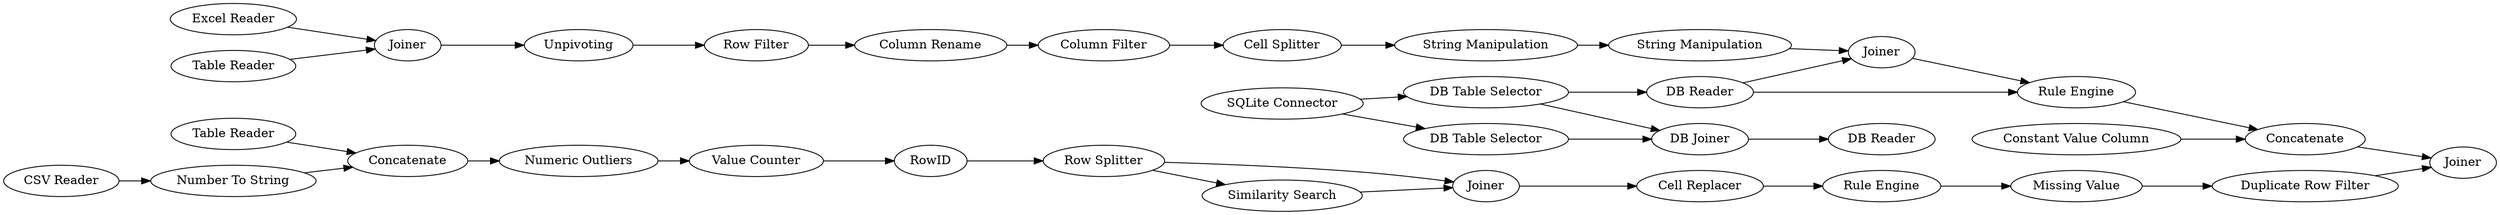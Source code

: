 digraph {
	"-8517286457218549204_291" [label="Value Counter"]
	"-8517286457218549204_308" [label=Joiner]
	"8010341997973758643_279" [label="DB Table Selector"]
	"-1666973825515169204_302" [label="Table Reader"]
	"2758980517984554935_195" [label="Column Rename"]
	"-4099207208448014177_290" [label="Excel Reader"]
	"8010341997973758643_283" [label="DB Reader"]
	"8010341997973758643_281" [label="DB Joiner"]
	"2758980517984554935_221" [label="Column Filter"]
	"6792772338975209250_301" [label="Rule Engine"]
	"-1666973825515169204_300" [label="Number To String"]
	"6792772338975209250_269" [label="Numeric Outliers"]
	"-1637556099221403158_232" [label="Rule Engine"]
	"-7501214047461469661_161" [label="Cell Splitter"]
	"8383939464343420688_320" [label=Joiner]
	"-1637556099221403158_231" [label="Constant Value Column"]
	"6792772338975209250_276" [label="Missing Value"]
	"-4099207208448014177_292" [label=Joiner]
	"-8517286457218549204_293" [label=RowID]
	"8010341997973758643_280" [label="DB Table Selector"]
	"-4099207208448014177_291" [label="Table Reader"]
	"-7501214047461469661_312" [label="String Manipulation"]
	"-1666973825515169204_301" [label="CSV Reader"]
	"8010341997973758643_282" [label="DB Reader"]
	"8383939464343420688_322" [label=Joiner]
	"8010341997973758643_278" [label="SQLite Connector"]
	"-8517286457218549204_187" [label="Similarity Search"]
	"-1637556099221403158_296" [label=Concatenate]
	"6792772338975209250_299" [label="Duplicate Row Filter"]
	"2758980517984554935_219" [label=Unpivoting]
	"-8517286457218549204_176" [label="Cell Replacer"]
	"-7501214047461469661_168" [label="String Manipulation"]
	"-8517286457218549204_307" [label="Row Splitter"]
	"2758980517984554935_220" [label="Row Filter"]
	"-1666973825515169204_289" [label=Concatenate]
	"6792772338975209250_276" -> "6792772338975209250_299"
	"-8517286457218549204_307" -> "-8517286457218549204_308"
	"-8517286457218549204_176" -> "6792772338975209250_301"
	"-8517286457218549204_308" -> "-8517286457218549204_176"
	"-1666973825515169204_302" -> "-1666973825515169204_289"
	"8010341997973758643_279" -> "8010341997973758643_283"
	"-1637556099221403158_232" -> "-1637556099221403158_296"
	"8010341997973758643_281" -> "8010341997973758643_282"
	"8010341997973758643_283" -> "8383939464343420688_320"
	"2758980517984554935_220" -> "2758980517984554935_195"
	"-1666973825515169204_300" -> "-1666973825515169204_289"
	"8010341997973758643_278" -> "8010341997973758643_279"
	"-8517286457218549204_307" -> "-8517286457218549204_187"
	"-7501214047461469661_168" -> "8383939464343420688_320"
	"-8517286457218549204_187" -> "-8517286457218549204_308"
	"-7501214047461469661_161" -> "-7501214047461469661_312"
	"6792772338975209250_299" -> "8383939464343420688_322"
	"-1666973825515169204_289" -> "6792772338975209250_269"
	"-8517286457218549204_293" -> "-8517286457218549204_307"
	"-1666973825515169204_301" -> "-1666973825515169204_300"
	"8010341997973758643_279" -> "8010341997973758643_281"
	"6792772338975209250_301" -> "6792772338975209250_276"
	"8010341997973758643_278" -> "8010341997973758643_280"
	"-8517286457218549204_291" -> "-8517286457218549204_293"
	"6792772338975209250_269" -> "-8517286457218549204_291"
	"8383939464343420688_320" -> "-1637556099221403158_232"
	"-4099207208448014177_291" -> "-4099207208448014177_292"
	"-4099207208448014177_290" -> "-4099207208448014177_292"
	"2758980517984554935_195" -> "2758980517984554935_221"
	"8010341997973758643_280" -> "8010341997973758643_281"
	"2758980517984554935_221" -> "-7501214047461469661_161"
	"-7501214047461469661_312" -> "-7501214047461469661_168"
	"8010341997973758643_283" -> "-1637556099221403158_232"
	"-1637556099221403158_231" -> "-1637556099221403158_296"
	"2758980517984554935_219" -> "2758980517984554935_220"
	"-1637556099221403158_296" -> "8383939464343420688_322"
	"-4099207208448014177_292" -> "2758980517984554935_219"
	rankdir=LR
}
